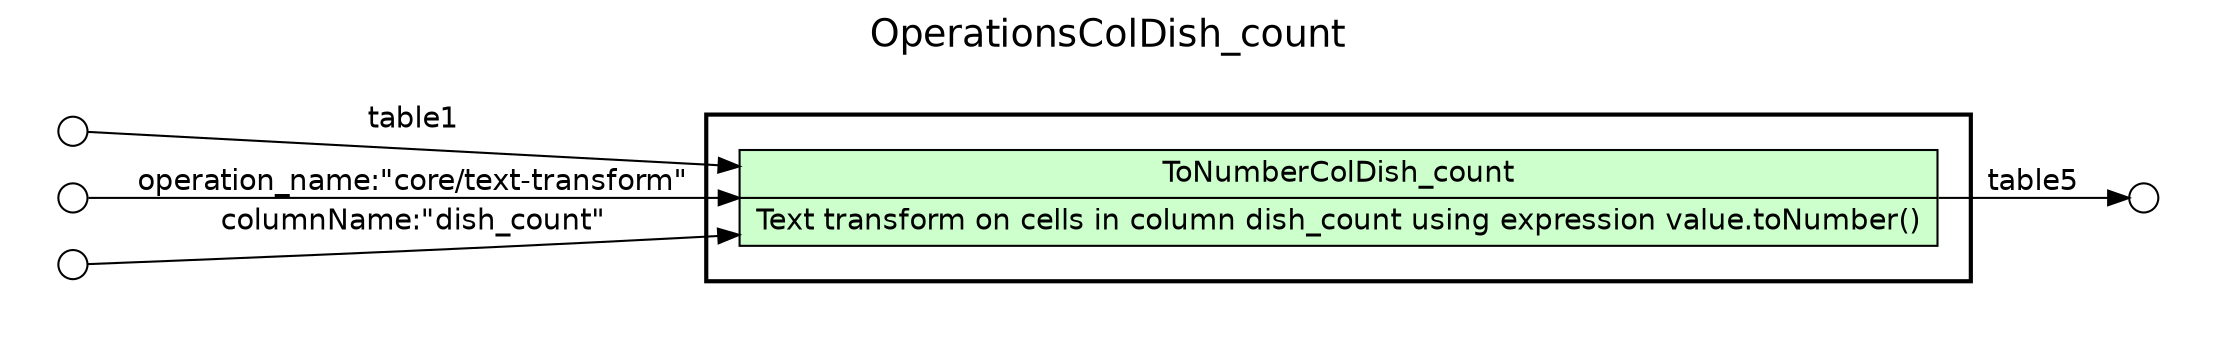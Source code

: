 digraph Workflow {
rankdir=LR
fontname=Helvetica; fontsize=18; labelloc=t
label=OperationsColDish_count
subgraph cluster_workflow_box_outer { label=""; color=black; penwidth=2
subgraph cluster_workflow_box_inner { label=""; penwidth=0
node[shape=box style=filled fillcolor="#CCFFCC" peripheries=1 fontname=Helvetica]
ToNumberColDish_count [shape=record rankdir=LR label="{{<f0> ToNumberColDish_count |<f1> Text transform on cells in column dish_count using expression value.toNumber()}}"];
edge[fontname=Helvetica]
}}
subgraph cluster_input_ports_group_outer { label=""; penwidth=0
subgraph cluster_input_ports_group_inner { label=""; penwidth=0
node[shape=circle style=filled fillcolor="#FFFFFF" peripheries=1 fontname=Helvetica width=0.2]
table1_input_port [label=""]
"operation_name:\"core/text-transform\"_input_port" [label=""]
"columnName:\"dish_count\"_input_port" [label=""]
}}
subgraph cluster_output_ports_group_outer { label=""; penwidth=0
subgraph cluster_output_ports_group_inner { label=""; penwidth=0
node[shape=circle style=filled fillcolor="#FFFFFF" peripheries=1 fontname=Helvetica width=0.2]
table5_output_port [label=""]
}}
edge[fontname=Helvetica]
table1_input_port -> ToNumberColDish_count [label=table1]
"operation_name:\"core/text-transform\"_input_port" -> ToNumberColDish_count [label="operation_name:\"core/text-transform\""]
"columnName:\"dish_count\"_input_port" -> ToNumberColDish_count [label="columnName:\"dish_count\""]
edge[fontname=Helvetica]
ToNumberColDish_count -> table5_output_port [label=table5]
}
